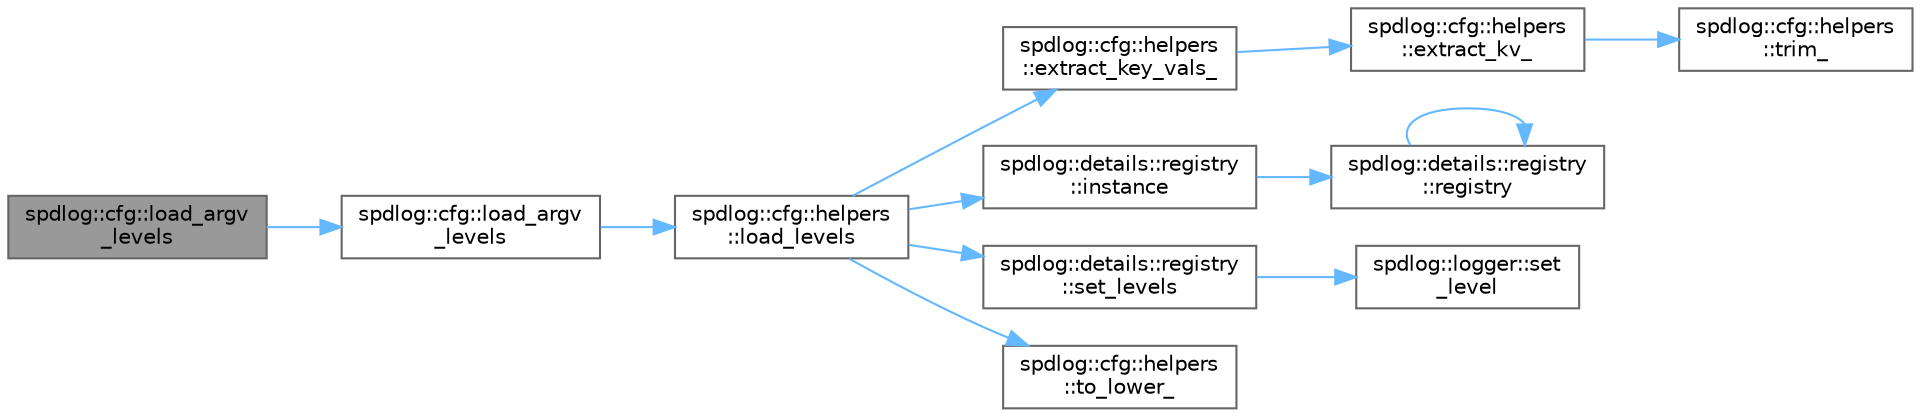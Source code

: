 digraph "spdlog::cfg::load_argv_levels"
{
 // LATEX_PDF_SIZE
  bgcolor="transparent";
  edge [fontname=Helvetica,fontsize=10,labelfontname=Helvetica,labelfontsize=10];
  node [fontname=Helvetica,fontsize=10,shape=box,height=0.2,width=0.4];
  rankdir="LR";
  Node1 [id="Node000001",label="spdlog::cfg::load_argv\l_levels",height=0.2,width=0.4,color="gray40", fillcolor="grey60", style="filled", fontcolor="black",tooltip=" "];
  Node1 -> Node2 [id="edge12_Node000001_Node000002",color="steelblue1",style="solid",tooltip=" "];
  Node2 [id="Node000002",label="spdlog::cfg::load_argv\l_levels",height=0.2,width=0.4,color="grey40", fillcolor="white", style="filled",URL="$namespacespdlog_1_1cfg.html#a7795b1251e8a3a42ef2492b14d07a9c3",tooltip=" "];
  Node2 -> Node3 [id="edge13_Node000002_Node000003",color="steelblue1",style="solid",tooltip=" "];
  Node3 [id="Node000003",label="spdlog::cfg::helpers\l::load_levels",height=0.2,width=0.4,color="grey40", fillcolor="white", style="filled",URL="$namespacespdlog_1_1cfg_1_1helpers.html#ad5766ec131fc36b09683ac9e44ad24e9",tooltip=" "];
  Node3 -> Node4 [id="edge14_Node000003_Node000004",color="steelblue1",style="solid",tooltip=" "];
  Node4 [id="Node000004",label="spdlog::cfg::helpers\l::extract_key_vals_",height=0.2,width=0.4,color="grey40", fillcolor="white", style="filled",URL="$namespacespdlog_1_1cfg_1_1helpers.html#a19a10bd7efed263962b61022afbb5907",tooltip=" "];
  Node4 -> Node5 [id="edge15_Node000004_Node000005",color="steelblue1",style="solid",tooltip=" "];
  Node5 [id="Node000005",label="spdlog::cfg::helpers\l::extract_kv_",height=0.2,width=0.4,color="grey40", fillcolor="white", style="filled",URL="$namespacespdlog_1_1cfg_1_1helpers.html#a2eb1205d0113ef0dde6ccb74af9a35a7",tooltip=" "];
  Node5 -> Node6 [id="edge16_Node000005_Node000006",color="steelblue1",style="solid",tooltip=" "];
  Node6 [id="Node000006",label="spdlog::cfg::helpers\l::trim_",height=0.2,width=0.4,color="grey40", fillcolor="white", style="filled",URL="$namespacespdlog_1_1cfg_1_1helpers.html#ad1d62b4f776aa97530a653f3079e1f00",tooltip=" "];
  Node3 -> Node7 [id="edge17_Node000003_Node000007",color="steelblue1",style="solid",tooltip=" "];
  Node7 [id="Node000007",label="spdlog::details::registry\l::instance",height=0.2,width=0.4,color="grey40", fillcolor="white", style="filled",URL="$classspdlog_1_1details_1_1registry.html#aa03a75101aed166275ba27d0b2235e5d",tooltip=" "];
  Node7 -> Node8 [id="edge18_Node000007_Node000008",color="steelblue1",style="solid",tooltip=" "];
  Node8 [id="Node000008",label="spdlog::details::registry\l::registry",height=0.2,width=0.4,color="grey40", fillcolor="white", style="filled",URL="$classspdlog_1_1details_1_1registry.html#ab5c1a2f7b8e2e9eec4e0fa75d9167f3b",tooltip=" "];
  Node8 -> Node8 [id="edge19_Node000008_Node000008",color="steelblue1",style="solid",tooltip=" "];
  Node3 -> Node9 [id="edge20_Node000003_Node000009",color="steelblue1",style="solid",tooltip=" "];
  Node9 [id="Node000009",label="spdlog::details::registry\l::set_levels",height=0.2,width=0.4,color="grey40", fillcolor="white", style="filled",URL="$classspdlog_1_1details_1_1registry.html#a3a00be6ddd689fd8e38b4f67624a3b2f",tooltip=" "];
  Node9 -> Node10 [id="edge21_Node000009_Node000010",color="steelblue1",style="solid",tooltip=" "];
  Node10 [id="Node000010",label="spdlog::logger::set\l_level",height=0.2,width=0.4,color="grey40", fillcolor="white", style="filled",URL="$classspdlog_1_1logger.html#aeaf7078135688ea4df96ea8c8e11e0e7",tooltip=" "];
  Node3 -> Node11 [id="edge22_Node000003_Node000011",color="steelblue1",style="solid",tooltip=" "];
  Node11 [id="Node000011",label="spdlog::cfg::helpers\l::to_lower_",height=0.2,width=0.4,color="grey40", fillcolor="white", style="filled",URL="$namespacespdlog_1_1cfg_1_1helpers.html#a89f0fab9e00ba8f9ad5e3fde640494f2",tooltip=" "];
}
